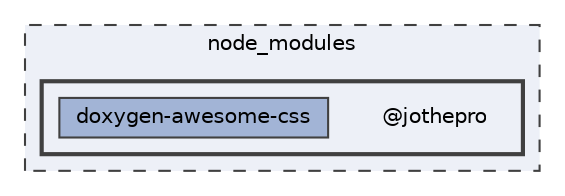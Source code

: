 digraph "@jothepro"
{
 // LATEX_PDF_SIZE
  bgcolor="transparent";
  edge [fontname=Helvetica,fontsize=10,labelfontname=Helvetica,labelfontsize=10];
  node [fontname=Helvetica,fontsize=10,shape=box,height=0.2,width=0.4];
  compound=true
  subgraph clusterdir_acd06b18086a0dd2ae699b1e0b775be8 {
    graph [ bgcolor="#edf0f7", pencolor="grey25", label="node_modules", fontname=Helvetica,fontsize=10 style="filled,dashed", URL="dir_acd06b18086a0dd2ae699b1e0b775be8.html",tooltip=""]
  subgraph clusterdir_3734e76862bf444052cec1b9d7e4d24e {
    graph [ bgcolor="#edf0f7", pencolor="grey25", label="", fontname=Helvetica,fontsize=10 style="filled,bold", URL="dir_3734e76862bf444052cec1b9d7e4d24e.html",tooltip=""]
    dir_3734e76862bf444052cec1b9d7e4d24e [shape=plaintext, label="@jothepro"];
  dir_bd9c43a43d14dccdedc2dc373839eb9f [label="doxygen-awesome-css", fillcolor="#a2b4d6", color="grey25", style="filled", URL="dir_bd9c43a43d14dccdedc2dc373839eb9f.html",tooltip=""];
  }
  }
}
